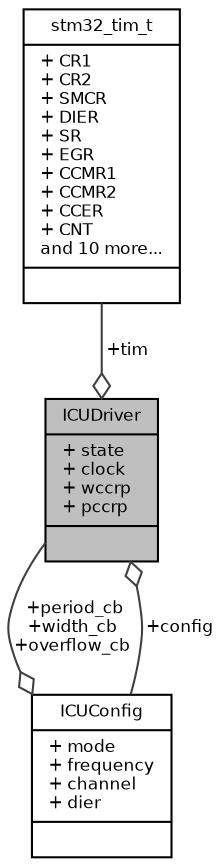 digraph "ICUDriver"
{
  bgcolor="transparent";
  edge [fontname="Helvetica",fontsize="8",labelfontname="Helvetica",labelfontsize="8"];
  node [fontname="Helvetica",fontsize="8",shape=record];
  Node1 [label="{ICUDriver\n|+ state\l+ clock\l+ wccrp\l+ pccrp\l|}",height=0.2,width=0.4,color="black", fillcolor="grey75", style="filled", fontcolor="black"];
  Node2 -> Node1 [color="grey25",fontsize="8",style="solid",label=" +config" ,arrowhead="odiamond",fontname="Helvetica"];
  Node2 [label="{ICUConfig\n|+ mode\l+ frequency\l+ channel\l+ dier\l|}",height=0.2,width=0.4,color="black",URL="$struct_i_c_u_config.html",tooltip="Driver configuration structure. "];
  Node1 -> Node2 [color="grey25",fontsize="8",style="solid",label=" +period_cb\n+width_cb\n+overflow_cb" ,arrowhead="odiamond",fontname="Helvetica"];
  Node3 -> Node1 [color="grey25",fontsize="8",style="solid",label=" +tim" ,arrowhead="odiamond",fontname="Helvetica"];
  Node3 [label="{stm32_tim_t\n|+ CR1\l+ CR2\l+ SMCR\l+ DIER\l+ SR\l+ EGR\l+ CCMR1\l+ CCMR2\l+ CCER\l+ CNT\land 10 more...\l|}",height=0.2,width=0.4,color="black",URL="$structstm32__tim__t.html",tooltip="STM32 TIM registers block. "];
}
